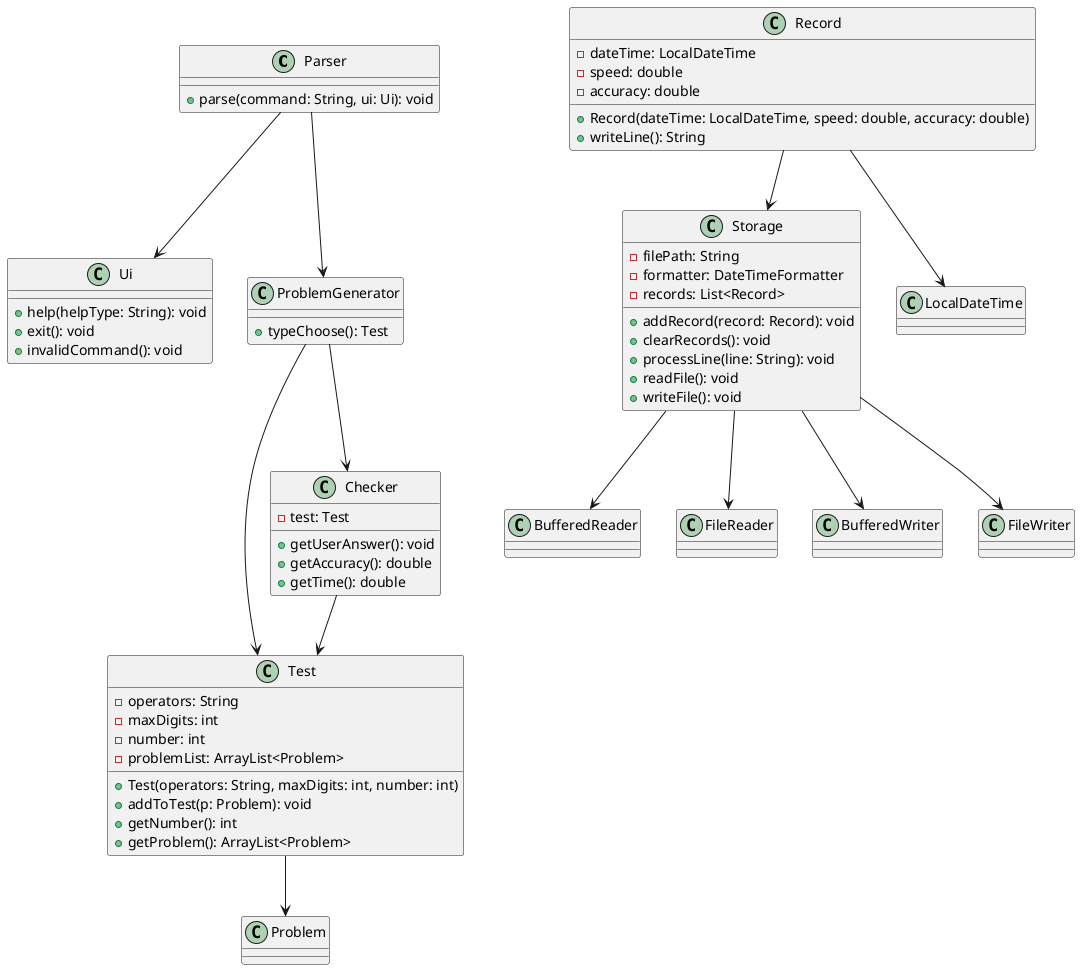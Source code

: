 @startuml

class Parser {
    +parse(command: String, ui: Ui): void
}

class Ui {
    +help(helpType: String): void
    +exit(): void
    +invalidCommand(): void
}

class ProblemGenerator {
    +typeChoose(): Test
}

class Test {
    -operators: String
    -maxDigits: int
    -number: int
    -problemList: ArrayList<Problem>
    +Test(operators: String, maxDigits: int, number: int)
    +addToTest(p: Problem): void
    +getNumber(): int
    +getProblem(): ArrayList<Problem>
}

class Checker {
    -test: Test
    +getUserAnswer(): void
    +getAccuracy(): double
    +getTime(): double
}

class Record {
    -dateTime: LocalDateTime
    -speed: double
    -accuracy: double
    +Record(dateTime: LocalDateTime, speed: double, accuracy: double)
    +writeLine(): String
}

class Storage {
    -filePath: String
    -formatter: DateTimeFormatter
    -records: List<Record>
    +addRecord(record: Record): void
    +clearRecords(): void
    +processLine(line: String): void
    +readFile(): void
    +writeFile(): void
}

Parser --> Ui
Parser --> ProblemGenerator
ProblemGenerator --> Test
Test --> Problem
ProblemGenerator --> Checker
Checker --> Test
Record --> LocalDateTime
Record --> Storage
Storage --> BufferedReader
Storage --> FileReader
Storage --> BufferedWriter
Storage --> FileWriter

@enduml
